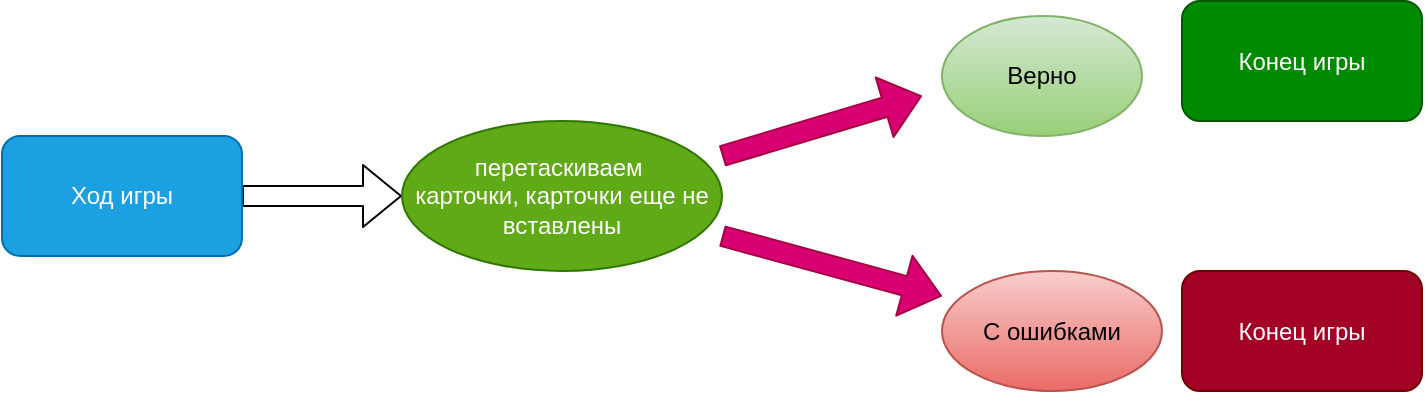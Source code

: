 <mxfile>
    <diagram id="lY_O10n93KKgGy1j0-7j" name="Page-1">
        <mxGraphModel dx="673" dy="1449" grid="1" gridSize="10" guides="1" tooltips="1" connect="1" arrows="1" fold="1" page="1" pageScale="1" pageWidth="850" pageHeight="1100" math="0" shadow="0">
            <root>
                <mxCell id="0"/>
                <mxCell id="1" parent="0"/>
                <mxCell id="5" value="" style="edgeStyle=none;shape=flexArrow;html=1;" parent="1" source="2" target="4" edge="1">
                    <mxGeometry relative="1" as="geometry"/>
                </mxCell>
                <mxCell id="2" value="Ход игры" style="rounded=1;whiteSpace=wrap;html=1;fillColor=#1ba1e2;fontColor=#ffffff;strokeColor=#006EAF;" parent="1" vertex="1">
                    <mxGeometry x="10" y="20" width="120" height="60" as="geometry"/>
                </mxCell>
                <mxCell id="3" value="Конец игры" style="rounded=1;whiteSpace=wrap;html=1;fillColor=#008a00;fontColor=#ffffff;strokeColor=#005700;" parent="1" vertex="1">
                    <mxGeometry x="600" y="-47.5" width="120" height="60" as="geometry"/>
                </mxCell>
                <mxCell id="4" value="перетаскиваем&amp;nbsp;&lt;br&gt;карточки, карточки еще не вставлены" style="ellipse;whiteSpace=wrap;html=1;fillColor=#60a917;fontColor=#ffffff;strokeColor=#2D7600;" parent="1" vertex="1">
                    <mxGeometry x="210" y="12.5" width="160" height="75" as="geometry"/>
                </mxCell>
                <mxCell id="6" value="Верно&lt;br&gt;" style="ellipse;whiteSpace=wrap;html=1;fillColor=#d5e8d4;gradientColor=#97d077;strokeColor=#82b366;" parent="1" vertex="1">
                    <mxGeometry x="480" y="-40" width="100" height="60" as="geometry"/>
                </mxCell>
                <mxCell id="8" value="С ошибками" style="ellipse;whiteSpace=wrap;html=1;fillColor=#f8cecc;gradientColor=#ea6b66;strokeColor=#b85450;" parent="1" vertex="1">
                    <mxGeometry x="480" y="87.5" width="110" height="60" as="geometry"/>
                </mxCell>
                <mxCell id="12" value="" style="shape=flexArrow;endArrow=classic;html=1;fillColor=#d80073;strokeColor=#A50040;" parent="1" edge="1">
                    <mxGeometry width="50" height="50" relative="1" as="geometry">
                        <mxPoint x="370" y="30" as="sourcePoint"/>
                        <mxPoint x="470" as="targetPoint"/>
                    </mxGeometry>
                </mxCell>
                <mxCell id="13" value="" style="shape=flexArrow;endArrow=classic;html=1;fillColor=#d80073;strokeColor=#A50040;" parent="1" edge="1">
                    <mxGeometry width="50" height="50" relative="1" as="geometry">
                        <mxPoint x="370" y="70" as="sourcePoint"/>
                        <mxPoint x="480" y="100" as="targetPoint"/>
                    </mxGeometry>
                </mxCell>
                <mxCell id="14" value="Конец игры" style="rounded=1;whiteSpace=wrap;html=1;fillColor=#a20025;fontColor=#ffffff;strokeColor=#6F0000;" vertex="1" parent="1">
                    <mxGeometry x="600" y="87.5" width="120" height="60" as="geometry"/>
                </mxCell>
            </root>
        </mxGraphModel>
    </diagram>
</mxfile>